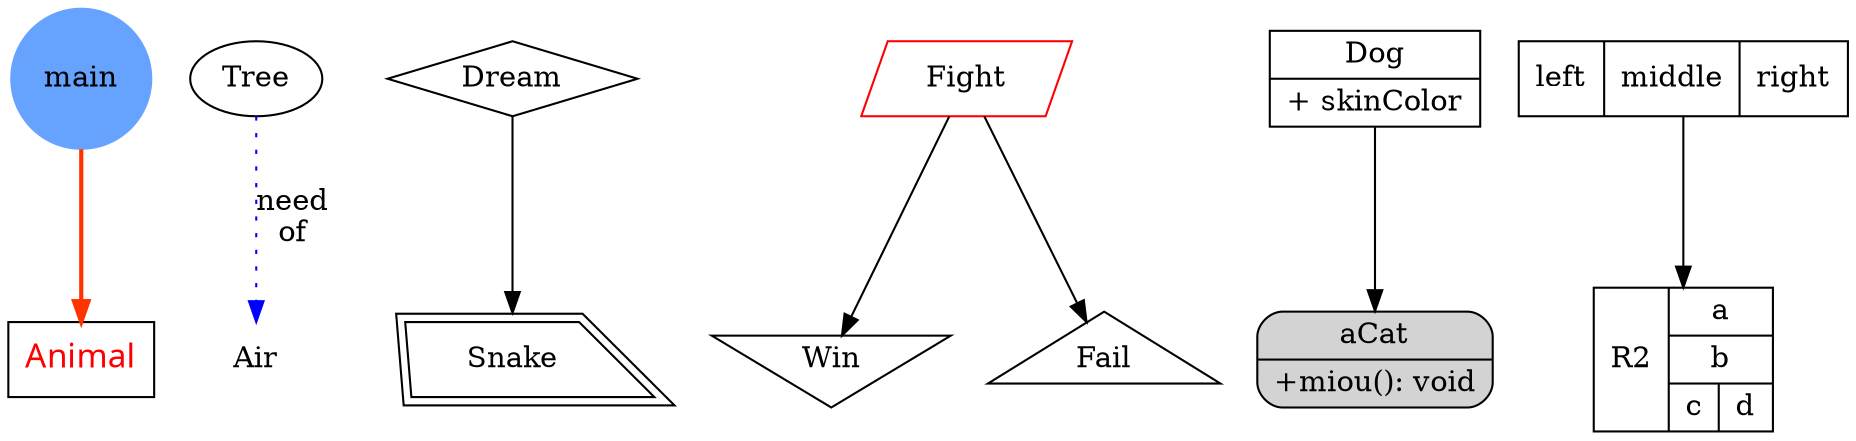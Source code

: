 
// direction graph
digraph G {

// shape: circle, box, ellipse, polygon, plaintext
// shape.style: filled
// shape.color: colorName or "r,g,b" or "#rrggbb"
main [shape=circle,style=filled,color= "0.6, 0.6, 1.0"];
// font properties
Animal [shape=box, fontname="fixed", fontsize="16", fontcolor="red"];

// edge.style: bold,dotted
// edge.weight,
// edge.color
// edge.label
main -> Animal [style = bold, color = "#ff3300"];
    
    Tree [shape=ellipse];
    Air [shape=plaintext];
    Tree -> Air [color = blue, label = "need\nof", style=dotted];

// shape.orientation = angle
// 平行四边形
Dream [shape=box, orientation=45];
// polygon.sides
// polygon.skew: [-1.0, 1.0]
// polygon.periphery: specify how many outline
// polygon.distortion: If distortion is less than 0, the top border is shorter than bottom border
Snake [shape=polygon, sides = 4,
       skew = "-0.5", distortion="-0.3", peripheries=2];
Dream -> Snake;
Fight [shape=polygon, sides = 4, skew = "0.3", color=red];

// shape: invtriangle, triangle
Win [shape=invtriangle];
Fail [shape=triangle];
Fight -> {Win; Fail};

// Shape record, Mrecord
// Multiline labels
// 换行符 (\n 当前行居中; \l 当前行左对齐; \r 当前行右对齐)
Dog [shape=record,
     label="{\
         Dog|\
         + skinColor}"];
aCat [shape=Mrecord, style=filled,
      label="{aCat|+miou(): void}"];
Dog -> aCat;

R1 [shape=record, label="<f0> left|<f1> middle|<f2> right"];
R2 [shape=record, label="R2|{a|b|{c|d}}"];
R1 -> R2;


}